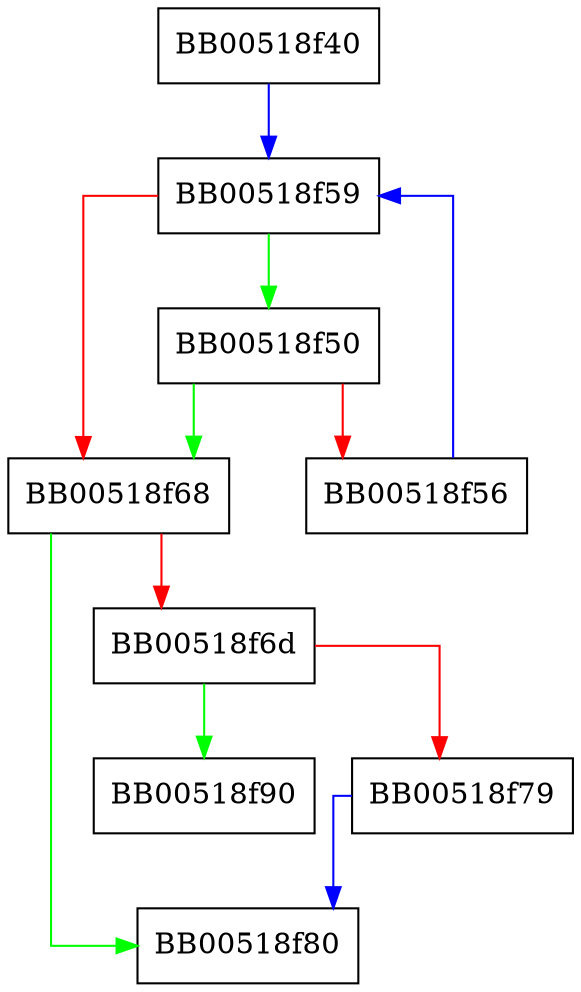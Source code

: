 digraph EVP_PKEY_asn1_find {
  node [shape="box"];
  graph [splines=ortho];
  BB00518f40 -> BB00518f59 [color="blue"];
  BB00518f50 -> BB00518f68 [color="green"];
  BB00518f50 -> BB00518f56 [color="red"];
  BB00518f56 -> BB00518f59 [color="blue"];
  BB00518f59 -> BB00518f50 [color="green"];
  BB00518f59 -> BB00518f68 [color="red"];
  BB00518f68 -> BB00518f80 [color="green"];
  BB00518f68 -> BB00518f6d [color="red"];
  BB00518f6d -> BB00518f90 [color="green"];
  BB00518f6d -> BB00518f79 [color="red"];
  BB00518f79 -> BB00518f80 [color="blue"];
}